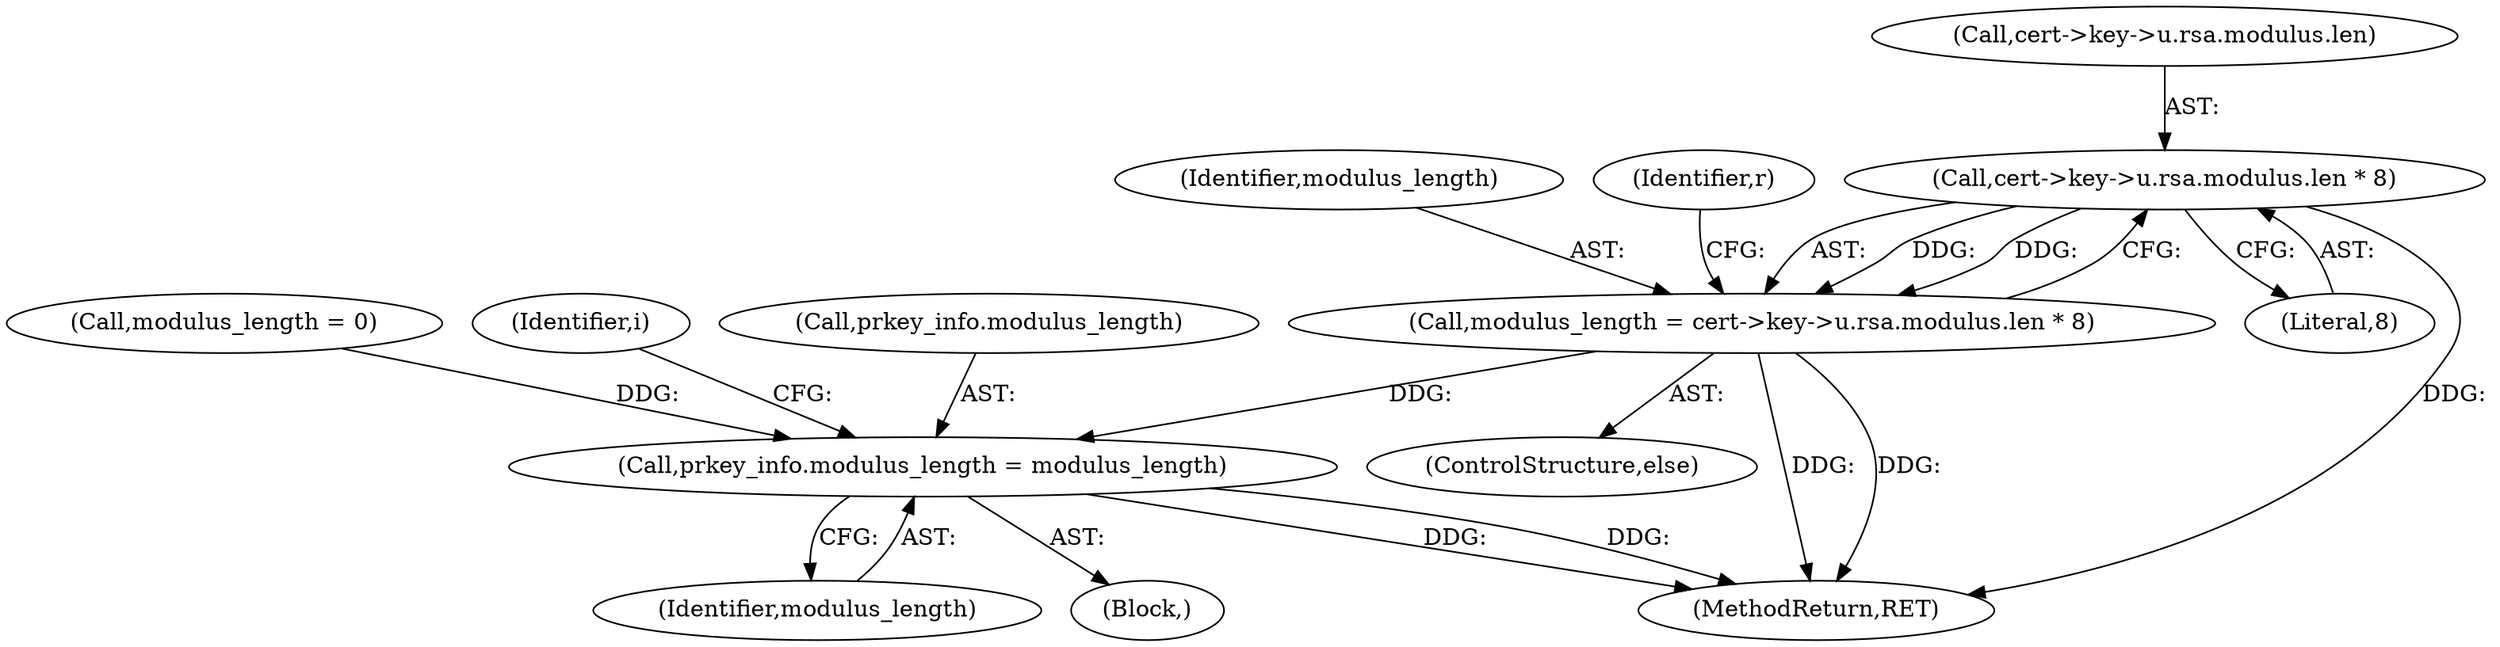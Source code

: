 digraph "0_OpenSC_360e95d45ac4123255a4c796db96337f332160ad#diff-d643a0fa169471dbf2912f4866dc49c5_4@pointer" {
"1000344" [label="(Call,cert->key->u.rsa.modulus.len * 8)"];
"1000342" [label="(Call,modulus_length = cert->key->u.rsa.modulus.len * 8)"];
"1000730" [label="(Call,prkey_info.modulus_length = modulus_length)"];
"1000342" [label="(Call,modulus_length = cert->key->u.rsa.modulus.len * 8)"];
"1000126" [label="(Call,modulus_length = 0)"];
"1000341" [label="(ControlStructure,else)"];
"1000730" [label="(Call,prkey_info.modulus_length = modulus_length)"];
"1000737" [label="(Identifier,i)"];
"1000344" [label="(Call,cert->key->u.rsa.modulus.len * 8)"];
"1000734" [label="(Identifier,modulus_length)"];
"1000345" [label="(Call,cert->key->u.rsa.modulus.len)"];
"1000731" [label="(Call,prkey_info.modulus_length)"];
"1000674" [label="(Block,)"];
"1000356" [label="(Literal,8)"];
"1000834" [label="(MethodReturn,RET)"];
"1000343" [label="(Identifier,modulus_length)"];
"1000359" [label="(Identifier,r)"];
"1000344" -> "1000342"  [label="AST: "];
"1000344" -> "1000356"  [label="CFG: "];
"1000345" -> "1000344"  [label="AST: "];
"1000356" -> "1000344"  [label="AST: "];
"1000342" -> "1000344"  [label="CFG: "];
"1000344" -> "1000834"  [label="DDG: "];
"1000344" -> "1000342"  [label="DDG: "];
"1000344" -> "1000342"  [label="DDG: "];
"1000342" -> "1000341"  [label="AST: "];
"1000343" -> "1000342"  [label="AST: "];
"1000359" -> "1000342"  [label="CFG: "];
"1000342" -> "1000834"  [label="DDG: "];
"1000342" -> "1000834"  [label="DDG: "];
"1000342" -> "1000730"  [label="DDG: "];
"1000730" -> "1000674"  [label="AST: "];
"1000730" -> "1000734"  [label="CFG: "];
"1000731" -> "1000730"  [label="AST: "];
"1000734" -> "1000730"  [label="AST: "];
"1000737" -> "1000730"  [label="CFG: "];
"1000730" -> "1000834"  [label="DDG: "];
"1000730" -> "1000834"  [label="DDG: "];
"1000126" -> "1000730"  [label="DDG: "];
}
